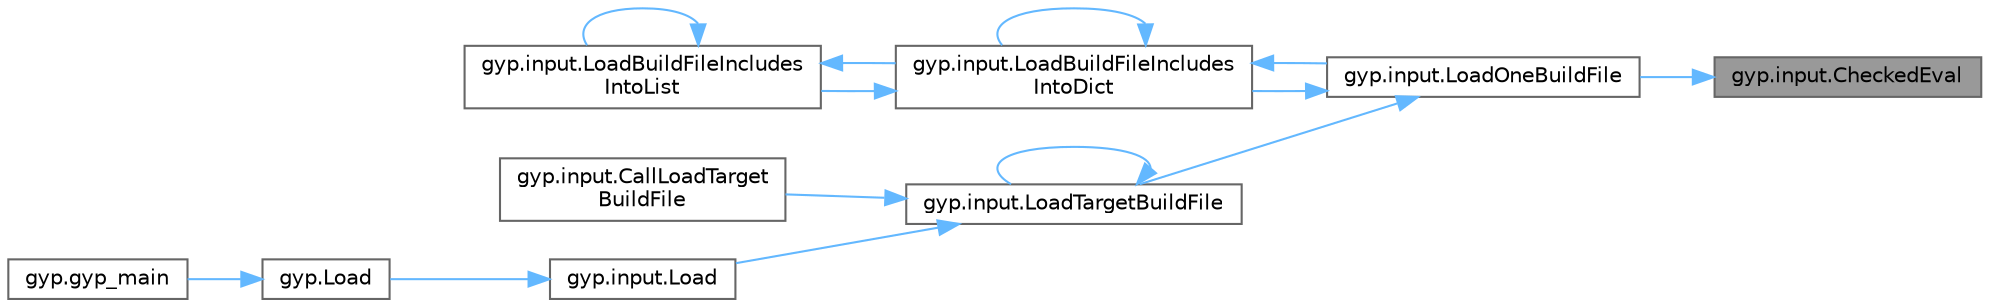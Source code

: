 digraph "gyp.input.CheckedEval"
{
 // LATEX_PDF_SIZE
  bgcolor="transparent";
  edge [fontname=Helvetica,fontsize=10,labelfontname=Helvetica,labelfontsize=10];
  node [fontname=Helvetica,fontsize=10,shape=box,height=0.2,width=0.4];
  rankdir="RL";
  Node1 [id="Node000001",label="gyp.input.CheckedEval",height=0.2,width=0.4,color="gray40", fillcolor="grey60", style="filled", fontcolor="black",tooltip=" "];
  Node1 -> Node2 [id="edge27_Node000001_Node000002",dir="back",color="steelblue1",style="solid",tooltip=" "];
  Node2 [id="Node000002",label="gyp.input.LoadOneBuildFile",height=0.2,width=0.4,color="grey40", fillcolor="white", style="filled",URL="$namespacegyp_1_1input.html#ab16a9d5aeacfaccf537a0080d9979049",tooltip=" "];
  Node2 -> Node3 [id="edge28_Node000002_Node000003",dir="back",color="steelblue1",style="solid",tooltip=" "];
  Node3 [id="Node000003",label="gyp.input.LoadBuildFileIncludes\lIntoDict",height=0.2,width=0.4,color="grey40", fillcolor="white", style="filled",URL="$namespacegyp_1_1input.html#a260d7e3f235e4e2f4210377801262720",tooltip=" "];
  Node3 -> Node3 [id="edge29_Node000003_Node000003",dir="back",color="steelblue1",style="solid",tooltip=" "];
  Node3 -> Node4 [id="edge30_Node000003_Node000004",dir="back",color="steelblue1",style="solid",tooltip=" "];
  Node4 [id="Node000004",label="gyp.input.LoadBuildFileIncludes\lIntoList",height=0.2,width=0.4,color="grey40", fillcolor="white", style="filled",URL="$namespacegyp_1_1input.html#af8467702a0fb29367c7f595684290b7a",tooltip=" "];
  Node4 -> Node3 [id="edge31_Node000004_Node000003",dir="back",color="steelblue1",style="solid",tooltip=" "];
  Node4 -> Node4 [id="edge32_Node000004_Node000004",dir="back",color="steelblue1",style="solid",tooltip=" "];
  Node3 -> Node2 [id="edge33_Node000003_Node000002",dir="back",color="steelblue1",style="solid",tooltip=" "];
  Node2 -> Node5 [id="edge34_Node000002_Node000005",dir="back",color="steelblue1",style="solid",tooltip=" "];
  Node5 [id="Node000005",label="gyp.input.LoadTargetBuildFile",height=0.2,width=0.4,color="grey40", fillcolor="white", style="filled",URL="$namespacegyp_1_1input.html#a38b92f970d0c3fd3dc46270551165908",tooltip=" "];
  Node5 -> Node6 [id="edge35_Node000005_Node000006",dir="back",color="steelblue1",style="solid",tooltip=" "];
  Node6 [id="Node000006",label="gyp.input.CallLoadTarget\lBuildFile",height=0.2,width=0.4,color="grey40", fillcolor="white", style="filled",URL="$namespacegyp_1_1input.html#abda17efe6ce93f08fa61eb5d58b9ef22",tooltip=" "];
  Node5 -> Node7 [id="edge36_Node000005_Node000007",dir="back",color="steelblue1",style="solid",tooltip=" "];
  Node7 [id="Node000007",label="gyp.input.Load",height=0.2,width=0.4,color="grey40", fillcolor="white", style="filled",URL="$namespacegyp_1_1input.html#ad90e79d4281c183f60968ae564a1a8b7",tooltip=" "];
  Node7 -> Node8 [id="edge37_Node000007_Node000008",dir="back",color="steelblue1",style="solid",tooltip=" "];
  Node8 [id="Node000008",label="gyp.Load",height=0.2,width=0.4,color="grey40", fillcolor="white", style="filled",URL="$namespacegyp.html#a0bc64fed18f77300277d691e72844798",tooltip=" "];
  Node8 -> Node9 [id="edge38_Node000008_Node000009",dir="back",color="steelblue1",style="solid",tooltip=" "];
  Node9 [id="Node000009",label="gyp.gyp_main",height=0.2,width=0.4,color="grey40", fillcolor="white", style="filled",URL="$namespacegyp.html#ad232b957228659b1c62ea8bb0e317901",tooltip=" "];
  Node5 -> Node5 [id="edge39_Node000005_Node000005",dir="back",color="steelblue1",style="solid",tooltip=" "];
}
